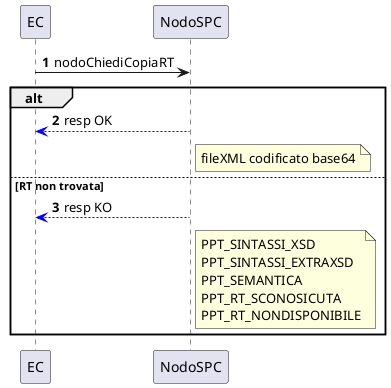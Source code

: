 @startuml
autonumber

EC -> NodoSPC: nodoChiediCopiaRT
alt
NodoSPC -[#blue]-> EC: resp OK
note right NodoSPC:  fileXML codificato base64
else RT non trovata
NodoSPC -[#blue]-> EC:resp KO
note right NodoSPC:  PPT_SINTASSI_XSD\nPPT_SINTASSI_EXTRAXSD\nPPT_SEMANTICA\nPPT_RT_SCONOSICUTA\nPPT_RT_NONDISPONIBILE
end alt

@enduml